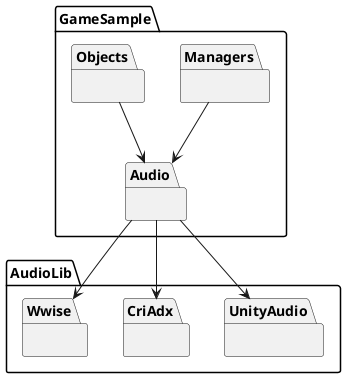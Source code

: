 @startuml MultiAudio

package AudioLib {
    package UnityAudio {
    }
    package CriAdx {
    }
    package Wwise {
    }
}

package GameSample
{
    package Audio {
    }
    package Managers {
    }
    package Objects {
    }
}

Managers --> Audio
Objects --> Audio
Audio --> UnityAudio
Audio --> CriAdx
Audio --> Wwise

@enduml
